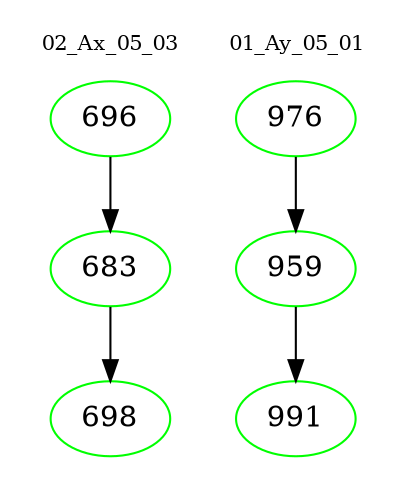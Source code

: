 digraph{
subgraph cluster_0 {
color = white
label = "02_Ax_05_03";
fontsize=10;
T0_696 [label="696", color="green"]
T0_696 -> T0_683 [color="black"]
T0_683 [label="683", color="green"]
T0_683 -> T0_698 [color="black"]
T0_698 [label="698", color="green"]
}
subgraph cluster_1 {
color = white
label = "01_Ay_05_01";
fontsize=10;
T1_976 [label="976", color="green"]
T1_976 -> T1_959 [color="black"]
T1_959 [label="959", color="green"]
T1_959 -> T1_991 [color="black"]
T1_991 [label="991", color="green"]
}
}
